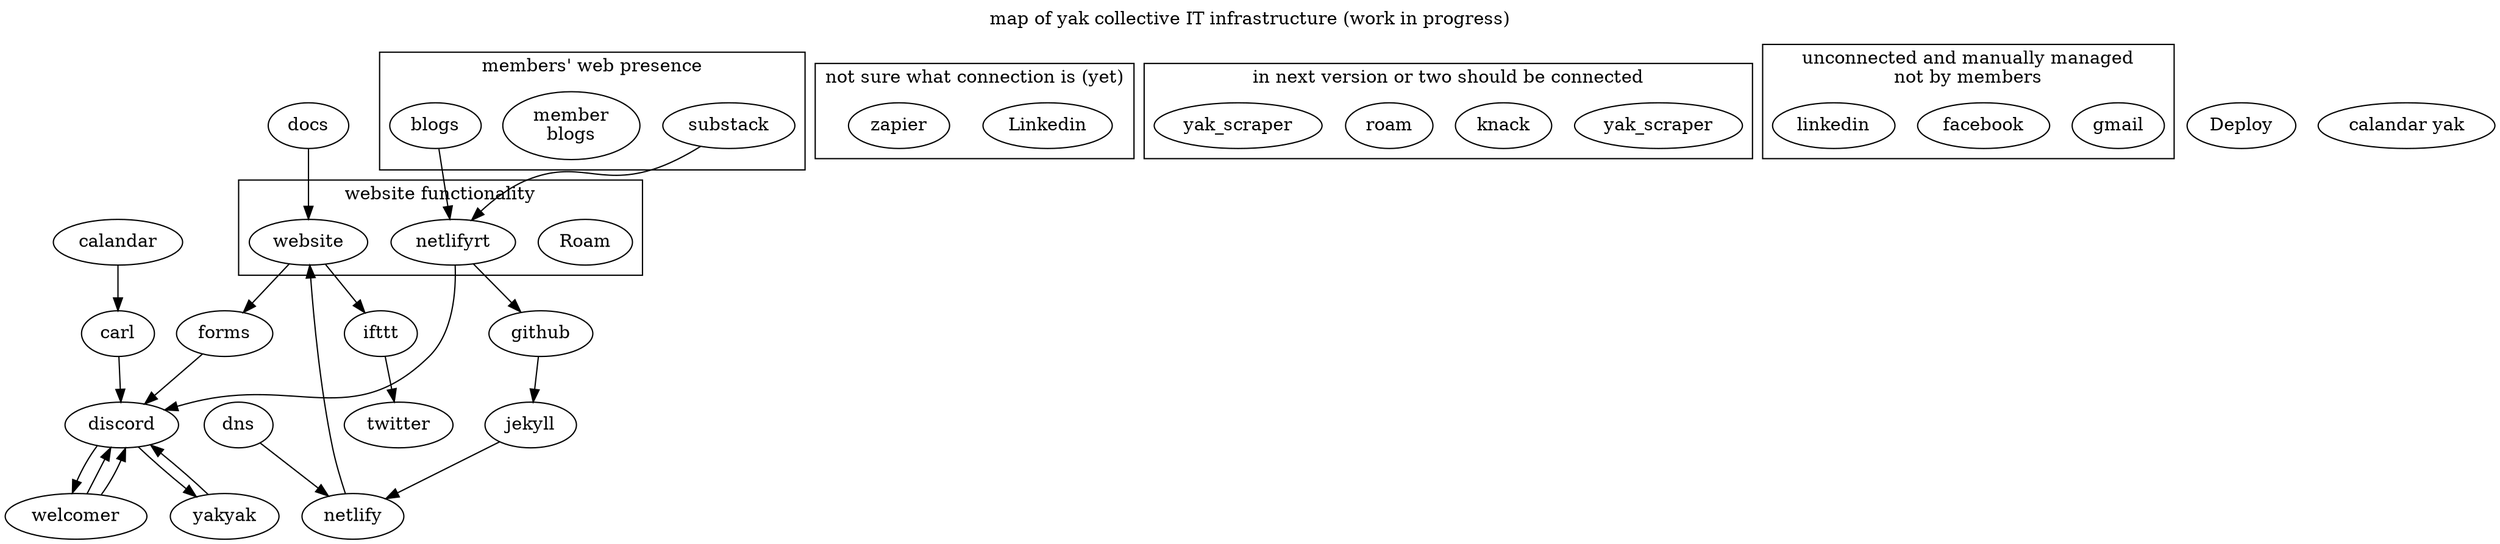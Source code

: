 #a dot file which includes all our IT infrastructure
#unlike standard dot, we have some macros here
# %%XXX%%% means there is a file XXX.md with explanation. all items AND links should have one, so please create
# some keywords in uppercase, like TOOL, DATA, WEBSERVICE were defined in replacings.sed and now down below and contain formatting instructions
# all other dot thingees apply
# rendering is using plain dot


#{ #start substitution definitions no spaces before name. hash (#) after name. comment optional
#WEBSITE#[shape=doublecircle][color=green] #a site we expect _members_ (or at least non-sys admins) to use the site-provided ui sometimes
#WEBSERVICE#[shape=egg][color=green] #mainly used to transform data. of course, somebody needs to use the ui at some point
#USERSITE#[shape=triangle][color=green] #something individual members deal with indepdnent of YC
#TOOL#[shape=rectangle][color=blue] # a software tool
#DATA#[color=red] #data
#FUNCTION#[color=black] #a function
#} #end substitution definitions

digraph G {
labelloc="t";
label="map of yak collective IT infrastructure (work in progress)";

#components


calandar WEBSITE[label="google\ncalandar"][URL="https://roamresearch.com/#/app/ArtOfGig/page/5JAKKBvdi"];
docs WEBSITE[label="google docs"][URL="https://roamresearch.com/#/app/ArtOfGig/page/UxescKnLz"];
forms WEBSITE[label="registration\nform"][URL="https://roamresearch.com/#/app/ArtOfGig/page/jndSmXO3Q"];
ifttt WEBSERVICE[label="IFTTT"][URL="https://roamresearch.com/#/app/ArtOfGig/page/1jMx-b5Fs"];
dns WEBSERVICE[label="Namecheap"][URL="https://roamresearch.com/#/app/ArtOfGig/page/SrB_NQUiU"];
github WEBSERVICE[label="GitHub"][URL="https://roamresearch.com/#/app/ArtOfGig/page/1PVNV7Ell"];
netlify WEBSERVICE[label="Netlify"][URL="https://roamresearch.com/#/app/ArtOfGig/page/SVNduLQJn"];
jekyll TOOL[label="Jekyll"][URL="https://roamresearch.com/#/app/ArtOfGig/page/fF35dWNYl"];
carl WEBSERVICE[label="Carl"][URL="https://roamresearch.com/#/app/ArtOfGig/page/wfmK-RIl1"];

discord WEBSITE[label="Discord"][URL="https://roamresearch.com/#/app/ArtOfGig/page/AsI1N4yGZ"];
twitter WEBSERVICE[label="Twitter"][URL="https://roamresearch.com/#/app/ArtOfGig/page/ssp9sORuP"];

welcomer TOOL[label="welcome bot"][URL="https://roamresearch.com/#/app/ArtOfGig/page/zXjWI-iSj"];
yakyak TOOL[label="yakyak carl-bot"][URL="https://roamresearch.com/#/app/ArtOfGig/page/Wr8zsoGZ5"];

#the website
subgraph cluster_4 {
  labelloc="t";
  label="website functionality";
  website WEBSITE[label="Yakcollective.org"][URL="https://roamresearch.com/#/app/ArtOfGig/page/h0Wx539Oq"];
  netlifyrt WEBSERVICE[label="netlify\nbackending"][URL="https://roamresearch.com/#/app/ArtOfGig/page/-DyEtjJie"]; 

}

#things i do not know how to connect 
subgraph cluster_0 {
  labelloc="t";
  label="not sure what connection is (yet)";

  zapier WEBSERVICE[label="Zapier"][URL="https://roamresearch.com/#/app/ArtOfGig/page/WW4JidMuQ"];

}

#things not connected by IT with rest of infrastructure and managed seperatly and not used by members
subgraph cluster_1 {
  labelloc="t";
  label="unconnected and manually managed\nnot by members";

  gmail WEBSERVICE[label="yakcollective.org\n@gmail.com"][URL="https://roamresearch.com/#/app/ArtOfGig/page/bRd-QWJA0"];
  facebook WEBSERVICE[label="Facebook"][URL="https://roamresearch.com/#/app/ArtOfGig/page/WZKSWTGz5"];
  linkedin WEBSERVICE[label="Linkedin"][URL="https://roamresearch.com/#/app/ArtOfGig/page/M17w4lZJB"];
}

#things in process of connection with rest of infrastructure 
subgraph cluster_2 {
  labelloc="t";
  label="in next version or two should be connected";

  knack WEBSITE[label="Knack"][URL="https://roamresearch.com/#/app/ArtOfGig/page/FDjmLsCeR"];
  roam WEBSITE[label="Roam"][URL="https://roamresearch.com/#/app/ArtOfGig/page/FEPWC0DLJ"];
  yak_scraper TOOL[label="yak_scraper"][URL="https://roamresearch.com/#/app/ArtOfGig/page/-OUopK-ql"]

}

#things that represent user generated data on web 
subgraph cluster_3 {
  labelloc="t";
  label="members' web presence";

  substack USERSITE[label="Substack"][URL="https://roamresearch.com/#/app/ArtOfGig/page/kMaCo6Xc-"];
  blogs USERSITE[label="member\nblogs"][URL="https://roamresearch.com/#/app/ArtOfGig/page/RLF445t5m"];

}

#links
website->ifttt->twitter DATA[label="feedupdates"][URL="https://roamresearch.com/#/app/ArtOfGig/page/vb-TjfidT"];
{substack, blogs}->netlifyrt DATA[label="member-generated\nweb-content"][URL="https://roamresearch.com/#/app/ArtOfGig/page/gg1Rhn-k9"];
netlifyrt->{github,discord} FUNCTION[label="create_post"][URL="https://roamresearch.com/#/app/ArtOfGig/page/MX6h90kc6"];
dns->netlify DATA[label="CNAME"][URL="https://roamresearch.com/#/app/ArtOfGig/page/oj_yd_nJQ"];
website->forms DATA[label="minimal\nuser data"];
forms->discord FUNCTION[label="invite"];
discord->welcomer DATA[label="newby"];
welcomer->discord FUNCTION[label="welcoming"];
discord->yakyak DATA[label="newby"];
yakyak->discord FUNCTION[label="prune"];

welcomer->discord FUNCTION[label="welcome\nnew user"];
docs->website FUNCTION[label="host\nprojects"];
calandar->carl FUNCTION[label="calandar yak"][URL="https://roamresearch.com/#/app/ArtOfGig/page/HB6pYl8y1"];
carl->discord DATA[label="reminders"];
github->jekyll DATA[label="md files\nand others"][URL="https://roamresearch.com/#/app/ArtOfGig/page/mUmau331V"];
jekyll->netlify DATA [label="Rendered\nwebsite"][]URL="https://roamresearch.com/#/app/ArtOfGig/page/olV_kr5d8";
netlify->website DATA[label="Deploy"][URL="https://roamresearch.com/#/app/ArtOfGig/page/aNm73M_3p"];
}
